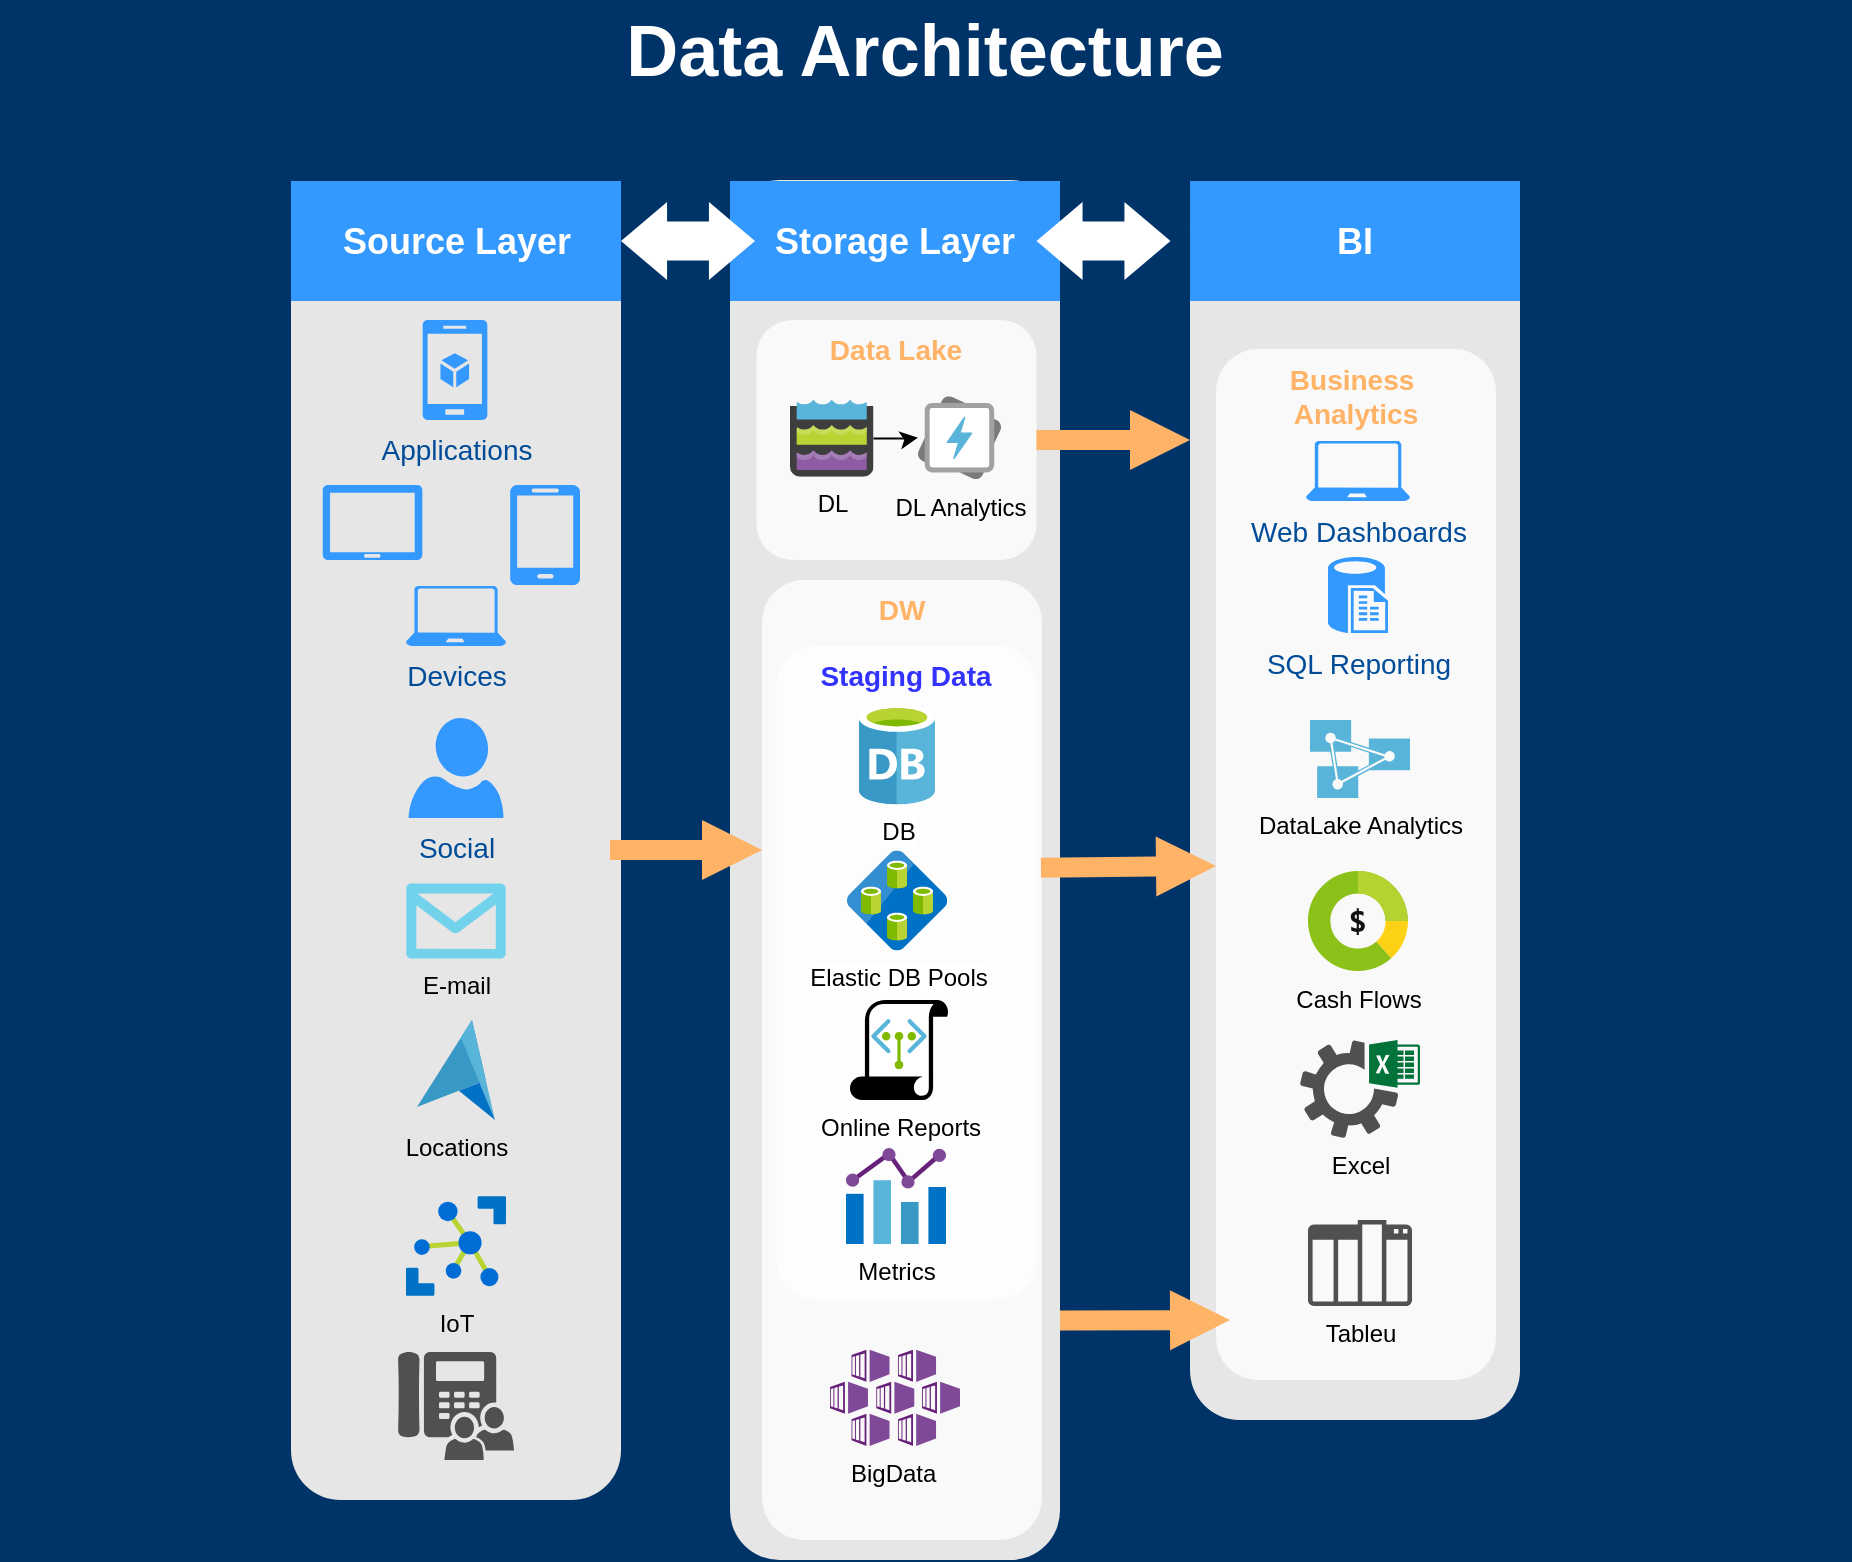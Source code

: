 <mxfile version="15.8.7" type="device"><diagram id="6a731a19-8d31-9384-78a2-239565b7b9f0" name="Page-1"><mxGraphModel dx="2207" dy="649" grid="1" gridSize="10" guides="1" tooltips="1" connect="1" arrows="1" fold="1" page="1" pageScale="1" pageWidth="1169" pageHeight="827" background="#003469" math="0" shadow="0"><root><mxCell id="0"/><mxCell id="1" parent="0"/><mxCell id="2019" value="" style="rounded=1;whiteSpace=wrap;html=1;dashed=1;strokeColor=none;strokeWidth=2;fillColor=#E6E6E6;fontFamily=Verdana;fontSize=12;fontColor=#00BEF2" parent="1" vertex="1"><mxGeometry x="0.5" y="120.5" width="165" height="659.5" as="geometry"/></mxCell><mxCell id="2020" value="" style="rounded=1;whiteSpace=wrap;html=1;dashed=1;strokeColor=none;strokeWidth=2;fillColor=#E6E6E6;fontFamily=Verdana;fontSize=12;fontColor=#00BEF2" parent="1" vertex="1"><mxGeometry x="220" y="120" width="165" height="690" as="geometry"/></mxCell><mxCell id="2025" value="Source Layer" style="whiteSpace=wrap;html=1;dashed=1;strokeColor=none;strokeWidth=2;fillColor=#3399FF;fontFamily=Helvetica;fontSize=18;fontColor=#FFFFFF;fontStyle=1" parent="1" vertex="1"><mxGeometry x="0.5" y="120.5" width="165" height="60" as="geometry"/></mxCell><mxCell id="2024" value="" style="rounded=1;whiteSpace=wrap;html=1;dashed=1;strokeColor=none;strokeWidth=2;fillColor=#E6E6E6;fontFamily=Verdana;fontSize=12;fontColor=#00BEF2" parent="1" vertex="1"><mxGeometry x="450" y="120.5" width="165" height="619.5" as="geometry"/></mxCell><mxCell id="2030" value="BI" style="whiteSpace=wrap;html=1;dashed=1;strokeColor=none;strokeWidth=2;fillColor=#3399FF;fontFamily=Helvetica;fontSize=18;fontColor=#FFFFFF;fontStyle=1" parent="1" vertex="1"><mxGeometry x="450" y="120.5" width="165" height="60" as="geometry"/></mxCell><mxCell id="2037" value="" style="verticalLabelPosition=bottom;html=1;verticalAlign=top;strokeColor=none;fillColor=#3399FF;shape=mxgraph.azure.tablet;dashed=1;fontFamily=Helvetica;fontSize=14;fontColor=#004C99" parent="1" vertex="1"><mxGeometry x="16.25" y="272.5" width="50" height="37.5" as="geometry"/></mxCell><mxCell id="2038" value="" style="verticalLabelPosition=bottom;html=1;verticalAlign=top;strokeColor=none;fillColor=#3399FF;shape=mxgraph.azure.mobile;dashed=1;fontFamily=Helvetica;fontSize=14;fontColor=#004C99" parent="1" vertex="1"><mxGeometry x="110" y="272.5" width="35" height="50" as="geometry"/></mxCell><mxCell id="2039" value="Devices" style="verticalLabelPosition=bottom;html=1;verticalAlign=top;strokeColor=none;fillColor=#3399FF;shape=mxgraph.azure.laptop;dashed=1;fontFamily=Helvetica;fontSize=14;fontColor=#004C99" parent="1" vertex="1"><mxGeometry x="58" y="323" width="50" height="30" as="geometry"/></mxCell><mxCell id="2040" value="Applications" style="verticalLabelPosition=bottom;html=1;verticalAlign=top;strokeColor=none;fillColor=#3399FF;shape=mxgraph.azure.mobile_services;dashed=1;fontFamily=Helvetica;fontSize=14;fontColor=#004C99" parent="1" vertex="1"><mxGeometry x="66.25" y="190" width="32.5" height="50" as="geometry"/></mxCell><mxCell id="2041" value="Social" style="verticalLabelPosition=bottom;html=1;verticalAlign=top;strokeColor=none;fillColor=#3399FF;shape=mxgraph.azure.user;dashed=1;fontSize=14;fontColor=#004C99" parent="1" vertex="1"><mxGeometry x="59.25" y="389" width="47.5" height="50" as="geometry"/></mxCell><mxCell id="2047" value="Data Architecture" style="text;html=1;strokeColor=none;fillColor=none;align=center;verticalAlign=middle;whiteSpace=wrap;overflow=hidden;dashed=1;fontSize=36;fontColor=#FFFFFF;fontFamily=Helvetica;fontStyle=1" parent="1" vertex="1"><mxGeometry x="-145" y="30" width="925" height="50" as="geometry"/></mxCell><mxCell id="2048" value="Business&amp;nbsp;&lt;div&gt;Analytics&lt;/div&gt;" style="rounded=1;whiteSpace=wrap;html=1;dashed=1;strokeColor=none;strokeWidth=2;fillColor=#FFFFFF;fontFamily=Helvetica;fontSize=14;fontColor=#FFB366;opacity=75;verticalAlign=top;fontStyle=1" parent="1" vertex="1"><mxGeometry x="463" y="204.5" width="140" height="515.5" as="geometry"/></mxCell><mxCell id="2049" value="DW" style="rounded=1;whiteSpace=wrap;html=1;dashed=1;strokeColor=none;strokeWidth=2;fillColor=#FFFFFF;fontFamily=Helvetica;fontSize=14;fontColor=#FFB366;opacity=75;verticalAlign=top;fontStyle=1" parent="1" vertex="1"><mxGeometry x="236" y="320" width="140" height="480" as="geometry"/></mxCell><mxCell id="2050" value="SQL Reporting" style="verticalLabelPosition=bottom;html=1;verticalAlign=top;strokeColor=none;fillColor=#3399FF;shape=mxgraph.azure.sql_reporting;dashed=1;fontSize=14;fontColor=#004C99" parent="1" vertex="1"><mxGeometry x="519" y="308.5" width="30" height="38" as="geometry"/></mxCell><mxCell id="2068" value="Data Lake" style="rounded=1;whiteSpace=wrap;html=1;dashed=1;strokeColor=none;strokeWidth=2;fillColor=#FFFFFF;fontFamily=Helvetica;fontSize=14;fontColor=#FFB366;opacity=75;verticalAlign=top;fontStyle=1" parent="1" vertex="1"><mxGeometry x="233.25" y="190" width="140" height="120" as="geometry"/></mxCell><mxCell id="2075" value="" style="arrow;html=1;endArrow=block;endFill=1;strokeColor=none;strokeWidth=4;fontFamily=Helvetica;fontSize=36;fontColor=#FFB366;fillColor=#FFB366;" parent="1" edge="1"><mxGeometry width="100" height="100" relative="1" as="geometry"><mxPoint x="160" y="455" as="sourcePoint"/><mxPoint x="236" y="455" as="targetPoint"/></mxGeometry></mxCell><mxCell id="2076" value="" style="arrow;html=1;endArrow=block;endFill=1;strokeColor=none;strokeWidth=4;fontFamily=Helvetica;fontSize=36;fontColor=#FFB366;fillColor=#FFB366;opacity=100;" parent="1" edge="1" source="2068"><mxGeometry width="100" height="100" relative="1" as="geometry"><mxPoint x="380" y="265" as="sourcePoint"/><mxPoint x="450" y="250" as="targetPoint"/></mxGeometry></mxCell><mxCell id="2084" value="" style="arrow;html=1;endArrow=block;endFill=1;strokeColor=none;strokeWidth=4;fontFamily=Helvetica;fontSize=36;fontColor=#FFB366;fillColor=#FFB366;exitX=1.017;exitY=0.339;exitDx=0;exitDy=0;exitPerimeter=0;" parent="1" edge="1" target="2048" source="QayKB_prmpmIn0SEW3oL-2092"><mxGeometry width="100" height="100" relative="1" as="geometry"><mxPoint x="347" y="536" as="sourcePoint"/><mxPoint x="427" y="536" as="targetPoint"/></mxGeometry></mxCell><mxCell id="2071" value="Web Dashboards" style="verticalLabelPosition=bottom;html=1;verticalAlign=top;strokeColor=none;fillColor=#3399FF;shape=mxgraph.azure.laptop;dashed=1;fontFamily=Helvetica;fontSize=14;fontColor=#004C99" parent="1" vertex="1"><mxGeometry x="508" y="250.5" width="52" height="30" as="geometry"/></mxCell><mxCell id="QayKB_prmpmIn0SEW3oL-2087" value="Storage Layer" style="whiteSpace=wrap;html=1;dashed=1;strokeColor=none;strokeWidth=2;fillColor=#3399FF;fontFamily=Helvetica;fontSize=18;fontColor=#FFFFFF;fontStyle=1" vertex="1" parent="1"><mxGeometry x="220" y="120.5" width="165" height="60" as="geometry"/></mxCell><mxCell id="2031" value="" style="shape=mxgraph.arrows.two_way_arrow_horizontal;html=1;verticalLabelPosition=bottom;verticalAlign=top;strokeWidth=2;strokeColor=none;dashed=1;fillColor=#FFFFFF;fontFamily=Verdana;fontSize=12;fontColor=#00BEF2" parent="1" vertex="1"><mxGeometry x="165.5" y="131" width="67" height="39" as="geometry"/></mxCell><mxCell id="2032" value="" style="shape=mxgraph.arrows.two_way_arrow_horizontal;html=1;verticalLabelPosition=bottom;verticalAlign=top;strokeWidth=2;strokeColor=none;dashed=1;fillColor=#FFFFFF;fontFamily=Verdana;fontSize=12;fontColor=#00BEF2" parent="1" vertex="1"><mxGeometry x="373.25" y="131" width="67" height="39" as="geometry"/></mxCell><mxCell id="QayKB_prmpmIn0SEW3oL-2088" value="E-mail&lt;br&gt;" style="verticalLabelPosition=bottom;html=1;verticalAlign=top;align=center;strokeColor=none;fillColor=#00BEF2;shape=mxgraph.azure.message;pointerEvents=1;" vertex="1" parent="1"><mxGeometry x="58" y="471.75" width="50" height="37.5" as="geometry"/></mxCell><mxCell id="QayKB_prmpmIn0SEW3oL-2090" value="DataLake Analytics&lt;br&gt;" style="sketch=0;aspect=fixed;html=1;points=[];align=center;image;fontSize=12;image=img/lib/mscae/Analysis_Services.svg;labelBackgroundColor=none;" vertex="1" parent="1"><mxGeometry x="510" y="390" width="50" height="39" as="geometry"/></mxCell><mxCell id="QayKB_prmpmIn0SEW3oL-2092" value="&lt;font color=&quot;#3333ff&quot;&gt;Staging Data&lt;/font&gt;" style="rounded=1;whiteSpace=wrap;html=1;dashed=1;strokeColor=none;strokeWidth=2;fillColor=#FFFFFF;fontFamily=Helvetica;fontSize=14;fontColor=#FFB366;opacity=75;verticalAlign=top;fontStyle=1;shadow=0;" vertex="1" parent="1"><mxGeometry x="243.25" y="353" width="130" height="327" as="geometry"/></mxCell><mxCell id="QayKB_prmpmIn0SEW3oL-2111" value="" style="edgeStyle=orthogonalEdgeStyle;rounded=0;orthogonalLoop=1;jettySize=auto;html=1;fontColor=#000000;" edge="1" parent="1" source="QayKB_prmpmIn0SEW3oL-2095" target="QayKB_prmpmIn0SEW3oL-2108"><mxGeometry relative="1" as="geometry"/></mxCell><mxCell id="QayKB_prmpmIn0SEW3oL-2095" value="DL" style="sketch=0;aspect=fixed;html=1;points=[];align=center;image;fontSize=12;image=img/lib/mscae/Data_Lake_Storage.svg;labelBackgroundColor=none;" vertex="1" parent="1"><mxGeometry x="250" y="230" width="41.74" height="38.4" as="geometry"/></mxCell><mxCell id="QayKB_prmpmIn0SEW3oL-2096" value="Online Reports" style="sketch=0;aspect=fixed;html=1;points=[];align=center;image;fontSize=12;image=img/lib/mscae/Service_Endpoint_Policies.svg;" vertex="1" parent="1"><mxGeometry x="280" y="530" width="49" height="50" as="geometry"/></mxCell><mxCell id="QayKB_prmpmIn0SEW3oL-2097" value="DB" style="sketch=0;aspect=fixed;html=1;points=[];align=center;image;fontSize=12;image=img/lib/mscae/Database_General.svg;" vertex="1" parent="1"><mxGeometry x="284.5" y="382.25" width="38" height="50" as="geometry"/></mxCell><mxCell id="QayKB_prmpmIn0SEW3oL-2098" value="Elastic DB Pools&lt;br&gt;" style="sketch=0;aspect=fixed;html=1;points=[];align=center;image;fontSize=12;image=img/lib/mscae/Elastic_Database_Pools.svg;" vertex="1" parent="1"><mxGeometry x="278.5" y="455.25" width="50" height="50" as="geometry"/></mxCell><mxCell id="QayKB_prmpmIn0SEW3oL-2100" value="Locations&lt;br&gt;" style="sketch=0;aspect=fixed;html=1;points=[];align=center;image;fontSize=12;image=img/lib/mscae/Azure_Maps.svg;shadow=0;fontColor=#000000;labelBackgroundColor=none;" vertex="1" parent="1"><mxGeometry x="63.5" y="540" width="39" height="50" as="geometry"/></mxCell><mxCell id="QayKB_prmpmIn0SEW3oL-2101" value="IoT&lt;br&gt;" style="sketch=0;aspect=fixed;html=1;points=[];align=center;image;fontSize=12;image=img/lib/mscae/Azure_IoT_Hub.svg;shadow=0;fontColor=#000000;labelBackgroundColor=none;" vertex="1" parent="1"><mxGeometry x="58" y="628" width="50" height="50" as="geometry"/></mxCell><mxCell id="QayKB_prmpmIn0SEW3oL-2107" value="Metrics&lt;br&gt;" style="sketch=0;aspect=fixed;html=1;points=[];align=center;image;fontSize=12;image=img/lib/mscae/Chart.svg;shadow=0;labelBackgroundColor=none;fontColor=#000000;" vertex="1" parent="1"><mxGeometry x="278" y="604" width="50" height="48" as="geometry"/></mxCell><mxCell id="QayKB_prmpmIn0SEW3oL-2108" value="DL Analytics&lt;br&gt;" style="sketch=0;aspect=fixed;html=1;points=[];align=center;image;fontSize=12;image=img/lib/mscae/Data_Lake_Analytics.svg;shadow=0;labelBackgroundColor=none;fontColor=#000000;" vertex="1" parent="1"><mxGeometry x="314" y="228.1" width="41.5" height="41.5" as="geometry"/></mxCell><mxCell id="QayKB_prmpmIn0SEW3oL-2112" value="BigData&amp;nbsp;" style="sketch=0;aspect=fixed;html=1;points=[];align=center;image;fontSize=12;image=img/lib/mscae/Kubernetes_Services.svg;shadow=0;labelBackgroundColor=none;fontColor=#000000;" vertex="1" parent="1"><mxGeometry x="270" y="704.9" width="65" height="48.1" as="geometry"/></mxCell><mxCell id="QayKB_prmpmIn0SEW3oL-2113" value="" style="arrow;html=1;endArrow=block;endFill=1;strokeColor=none;strokeWidth=4;fontFamily=Helvetica;fontSize=36;fontColor=#FFB366;fillColor=#FFB366;opacity=100" edge="1" parent="1"><mxGeometry width="100" height="100" relative="1" as="geometry"><mxPoint x="385" y="690.284" as="sourcePoint"/><mxPoint x="470" y="690" as="targetPoint"/></mxGeometry></mxCell><mxCell id="QayKB_prmpmIn0SEW3oL-2114" value="Cash Flows" style="sketch=0;aspect=fixed;html=1;points=[];align=center;image;fontSize=12;image=img/lib/mscae/BillingHub.svg;shadow=0;labelBackgroundColor=none;fontColor=#000000;" vertex="1" parent="1"><mxGeometry x="509" y="465.5" width="50" height="50" as="geometry"/></mxCell><mxCell id="QayKB_prmpmIn0SEW3oL-2115" value="Excel&lt;br&gt;" style="sketch=0;pointerEvents=1;shadow=0;dashed=0;html=1;strokeColor=none;fillColor=#505050;labelPosition=center;verticalLabelPosition=bottom;verticalAlign=top;outlineConnect=0;align=center;shape=mxgraph.office.services.excel_services;labelBackgroundColor=none;fontColor=#000000;" vertex="1" parent="1"><mxGeometry x="505" y="550" width="60" height="49" as="geometry"/></mxCell><mxCell id="QayKB_prmpmIn0SEW3oL-2116" value="" style="sketch=0;pointerEvents=1;shadow=0;dashed=0;html=1;strokeColor=none;fillColor=#505050;labelPosition=center;verticalLabelPosition=bottom;verticalAlign=top;outlineConnect=0;align=center;shape=mxgraph.office.communications.response_group;labelBackgroundColor=none;fontColor=#000000;" vertex="1" parent="1"><mxGeometry x="54" y="706" width="58" height="54" as="geometry"/></mxCell><mxCell id="QayKB_prmpmIn0SEW3oL-2117" value="Tableu&lt;br&gt;" style="sketch=0;pointerEvents=1;shadow=0;dashed=0;html=1;strokeColor=none;fillColor=#505050;labelPosition=center;verticalLabelPosition=bottom;verticalAlign=top;outlineConnect=0;align=center;shape=mxgraph.office.concepts.column;labelBackgroundColor=none;fontColor=#000000;" vertex="1" parent="1"><mxGeometry x="509" y="640" width="52" height="43" as="geometry"/></mxCell></root></mxGraphModel></diagram></mxfile>